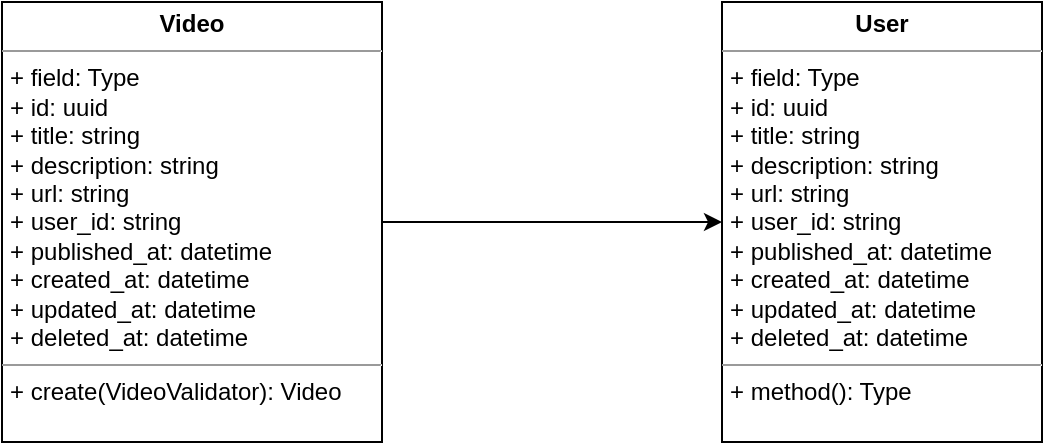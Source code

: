<mxfile>
    <diagram id="pmP5r07BxHL1yxcdajyK" name="Página-1">
        <mxGraphModel dx="861" dy="248" grid="1" gridSize="10" guides="1" tooltips="1" connect="1" arrows="1" fold="1" page="1" pageScale="1" pageWidth="827" pageHeight="1169" math="0" shadow="0">
            <root>
                <mxCell id="0"/>
                <mxCell id="1" parent="0"/>
                <mxCell id="17" value="" style="edgeStyle=none;html=1;" edge="1" parent="1" source="13" target="16">
                    <mxGeometry relative="1" as="geometry"/>
                </mxCell>
                <mxCell id="13" value="&lt;p style=&quot;margin:0px;margin-top:4px;text-align:center;&quot;&gt;&lt;b&gt;Video&lt;/b&gt;&lt;/p&gt;&lt;hr size=&quot;1&quot;&gt;&lt;p style=&quot;margin:0px;margin-left:4px;&quot;&gt;+ field: Type&lt;/p&gt;&lt;p style=&quot;margin:0px;margin-left:4px;&quot;&gt;+ id: uuid&lt;br style=&quot;padding: 0px; margin: 0px;&quot;&gt;+ title: string&lt;br style=&quot;padding: 0px; margin: 0px;&quot;&gt;+ description: string&lt;br style=&quot;padding: 0px; margin: 0px;&quot;&gt;+ url: string&lt;br style=&quot;padding: 0px; margin: 0px;&quot;&gt;+ user_id: string&lt;br style=&quot;padding: 0px; margin: 0px;&quot;&gt;+ published_at: datetime&lt;br style=&quot;padding: 0px; margin: 0px;&quot;&gt;+ created_at: datetime&lt;br style=&quot;padding: 0px; margin: 0px;&quot;&gt;+ updated_at: datetime&lt;br style=&quot;padding: 0px; margin: 0px;&quot;&gt;+ deleted_at: datetime&lt;br&gt;&lt;/p&gt;&lt;hr size=&quot;1&quot;&gt;&lt;p style=&quot;margin:0px;margin-left:4px;&quot;&gt;+ create(VideoValidator): Video&lt;/p&gt;" style="verticalAlign=top;align=left;overflow=fill;fontSize=12;fontFamily=Helvetica;html=1;rounded=0;sketch=0;" vertex="1" parent="1">
                    <mxGeometry x="270" y="40" width="190" height="220" as="geometry"/>
                </mxCell>
                <mxCell id="16" value="&lt;p style=&quot;margin:0px;margin-top:4px;text-align:center;&quot;&gt;&lt;b&gt;User&lt;/b&gt;&lt;/p&gt;&lt;hr size=&quot;1&quot;&gt;&lt;p style=&quot;margin:0px;margin-left:4px;&quot;&gt;+ field: Type&lt;/p&gt;&lt;p style=&quot;margin:0px;margin-left:4px;&quot;&gt;+ id: uuid&lt;br style=&quot;padding: 0px; margin: 0px;&quot;&gt;+ title: string&lt;br style=&quot;padding: 0px; margin: 0px;&quot;&gt;+ description: string&lt;br style=&quot;padding: 0px; margin: 0px;&quot;&gt;+ url: string&lt;br style=&quot;padding: 0px; margin: 0px;&quot;&gt;+ user_id: string&lt;br style=&quot;padding: 0px; margin: 0px;&quot;&gt;+ published_at: datetime&lt;br style=&quot;padding: 0px; margin: 0px;&quot;&gt;+ created_at: datetime&lt;br style=&quot;padding: 0px; margin: 0px;&quot;&gt;+ updated_at: datetime&lt;br style=&quot;padding: 0px; margin: 0px;&quot;&gt;+ deleted_at: datetime&lt;br&gt;&lt;/p&gt;&lt;hr size=&quot;1&quot;&gt;&lt;p style=&quot;margin:0px;margin-left:4px;&quot;&gt;+ method(): Type&lt;/p&gt;" style="verticalAlign=top;align=left;overflow=fill;fontSize=12;fontFamily=Helvetica;html=1;rounded=0;sketch=0;" vertex="1" parent="1">
                    <mxGeometry x="630" y="40" width="160" height="220" as="geometry"/>
                </mxCell>
            </root>
        </mxGraphModel>
    </diagram>
</mxfile>